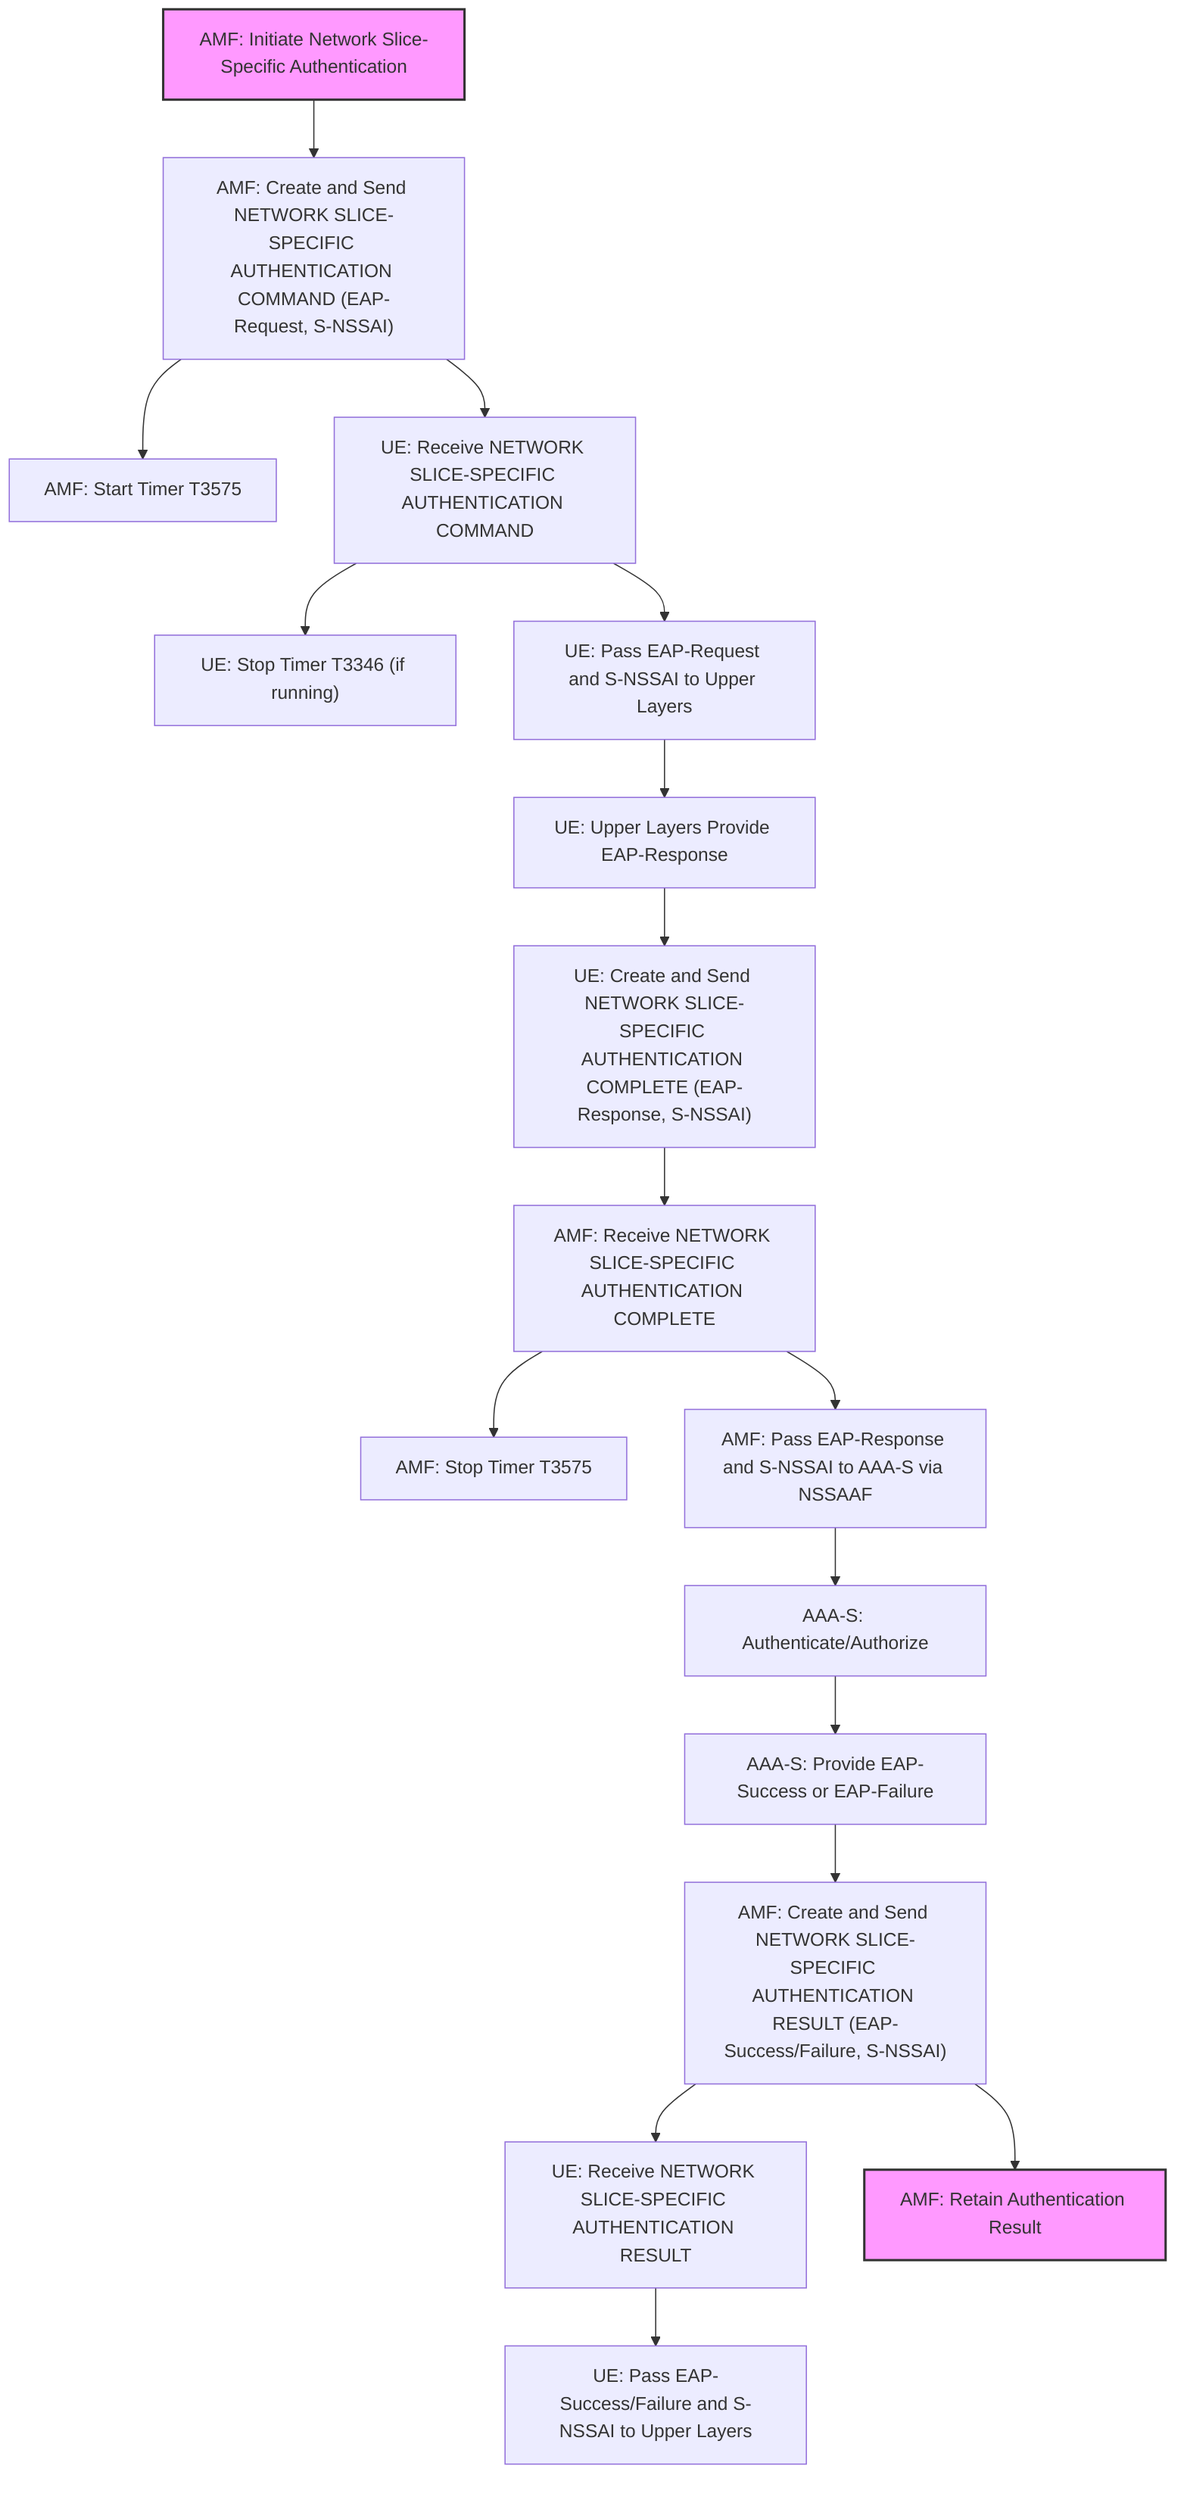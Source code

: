 graph TD
    A["AMF: Initiate Network Slice-Specific Authentication"];
    B["AMF: Create and Send NETWORK SLICE-SPECIFIC AUTHENTICATION COMMAND (EAP-Request, S-NSSAI)"];
    C["AMF: Start Timer T3575"];
    D["UE: Receive NETWORK SLICE-SPECIFIC AUTHENTICATION COMMAND"];
    E["UE: Stop Timer T3346 (if running)"];
    F["UE: Pass EAP-Request and S-NSSAI to Upper Layers"];
    G["UE: Upper Layers Provide EAP-Response"];
    H["UE: Create and Send NETWORK SLICE-SPECIFIC AUTHENTICATION COMPLETE (EAP-Response, S-NSSAI)"];
    I["AMF: Receive NETWORK SLICE-SPECIFIC AUTHENTICATION COMPLETE"];
    J["AMF: Stop Timer T3575"];
    K["AMF: Pass EAP-Response and S-NSSAI to AAA-S via NSSAAF"];
    L["AAA-S: Authenticate/Authorize"];
    M["AAA-S: Provide EAP-Success or EAP-Failure"];
    N["AMF: Create and Send NETWORK SLICE-SPECIFIC AUTHENTICATION RESULT (EAP-Success/Failure, S-NSSAI)"];
    O["UE: Receive NETWORK SLICE-SPECIFIC AUTHENTICATION RESULT"];
    P["UE: Pass EAP-Success/Failure and S-NSSAI to Upper Layers"];
    Q["AMF: Retain Authentication Result"];

    A --> B;
    B --> C;
    B --> D;
    D --> E;
    D --> F;
    F --> G;
    G --> H;
    H --> I;
    I --> J;
    I --> K;
    K --> L;
    L --> M;
    M --> N;
    N --> O;
    O --> P;
    N --> Q;

    style A fill:#f9f,stroke:#333,stroke-width:2px
    style Q fill:#f9f,stroke:#333,stroke-width:2px